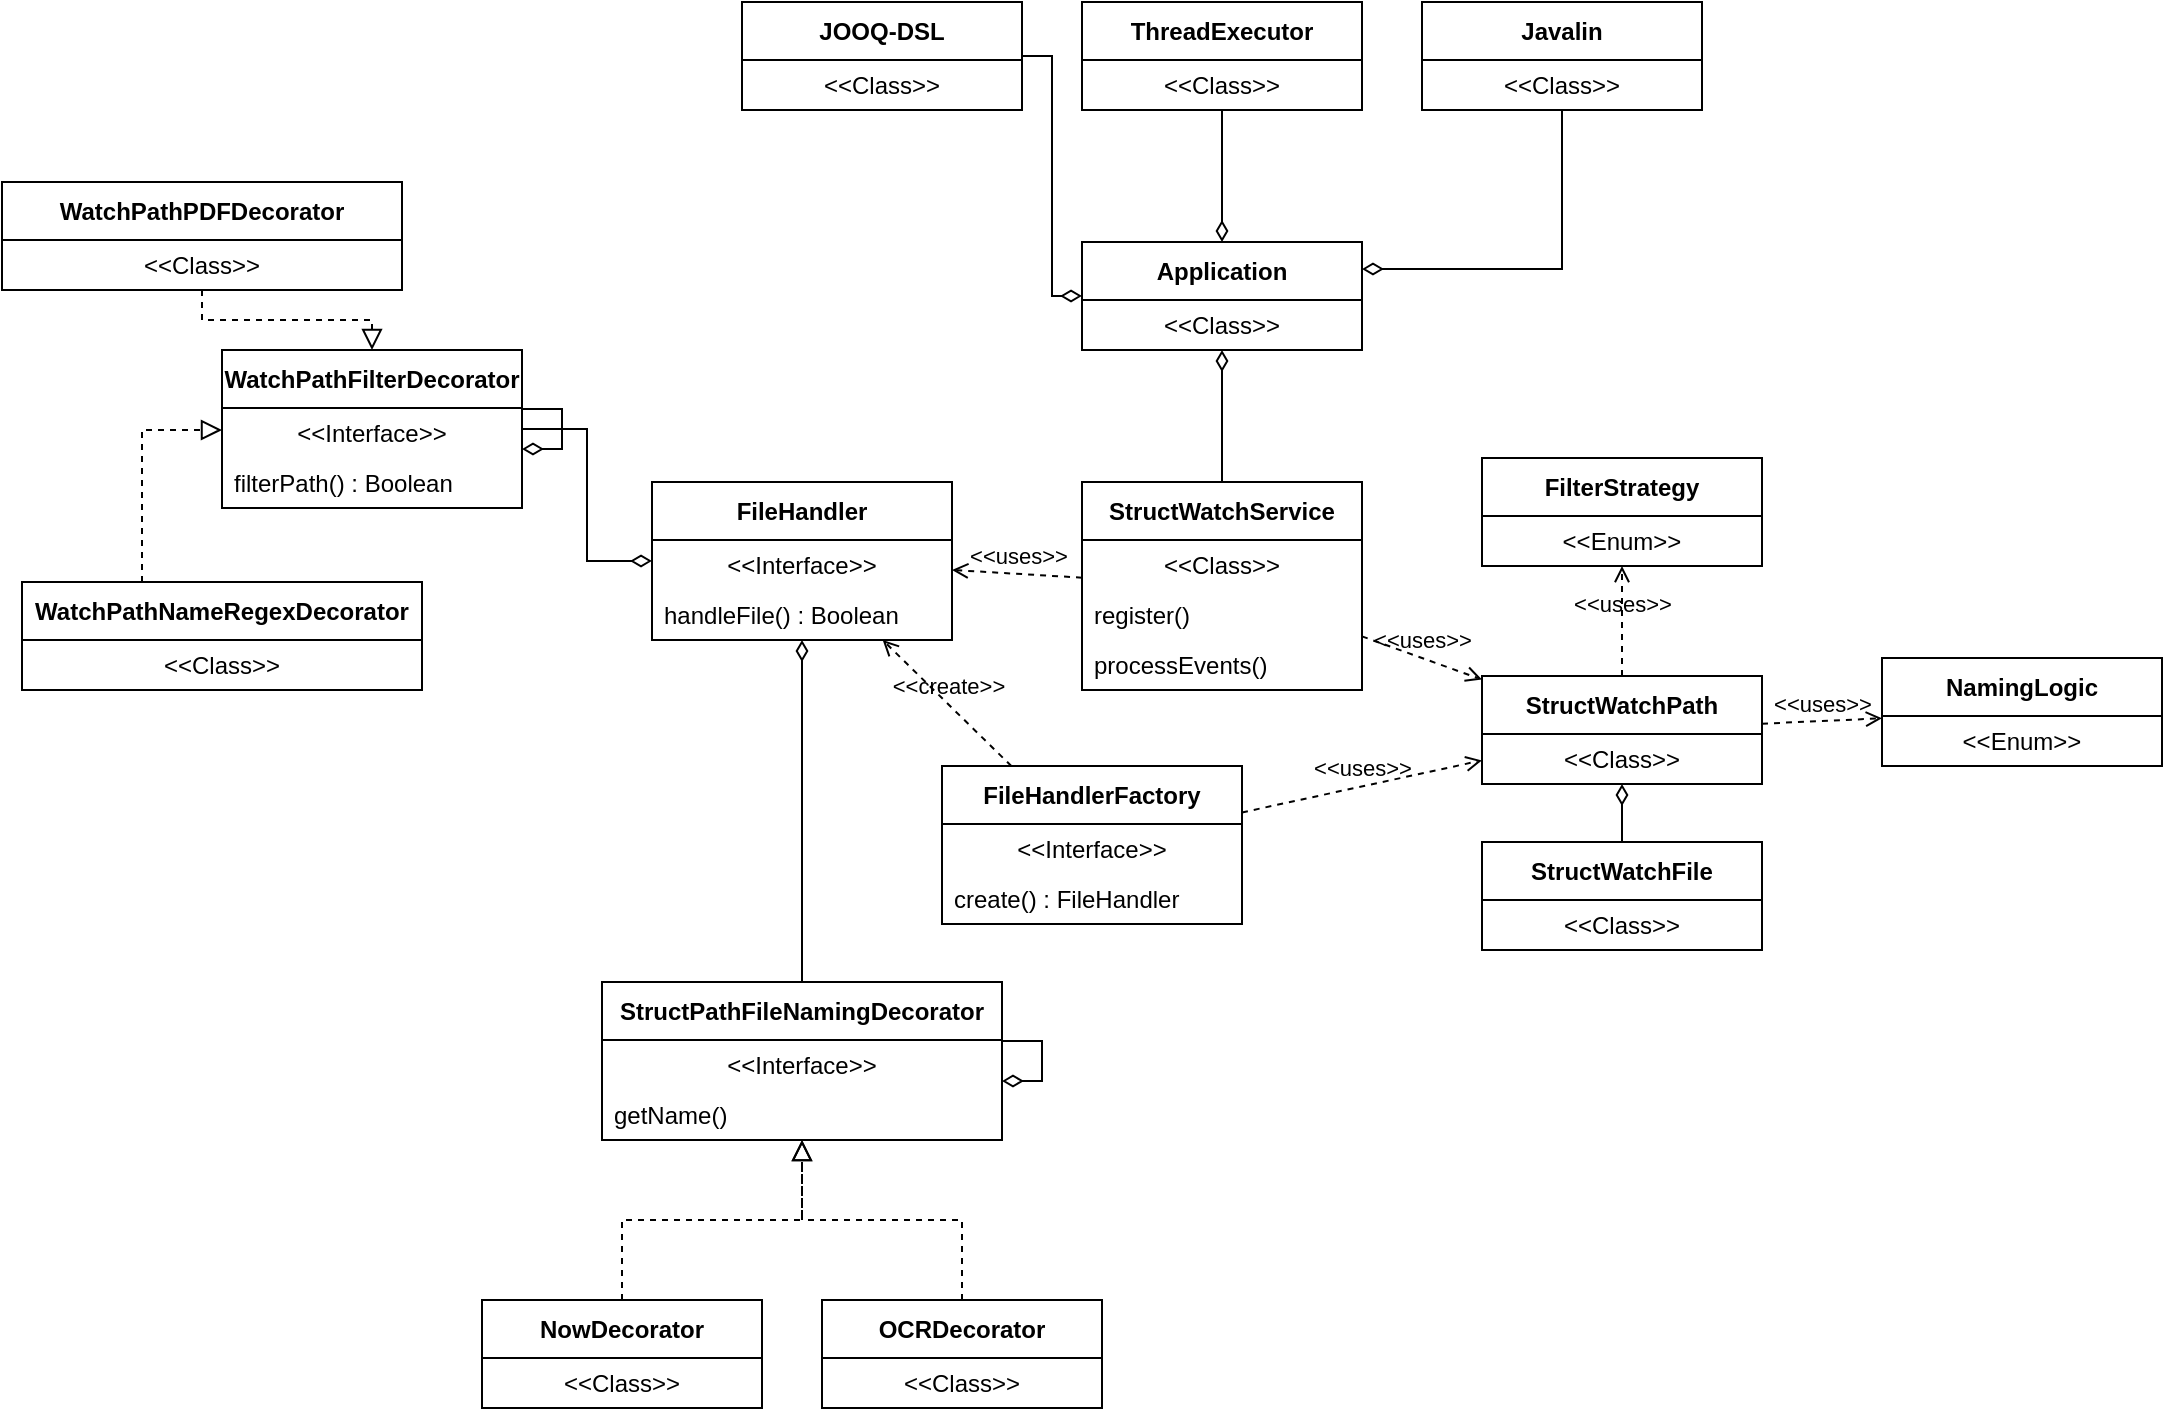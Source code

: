 <mxfile version="22.1.16" type="device">
  <diagram name="Page-1" id="IsijelYF9951GKTCWwhp">
    <mxGraphModel dx="1434" dy="773" grid="1" gridSize="10" guides="1" tooltips="1" connect="1" arrows="1" fold="1" page="1" pageScale="1" pageWidth="1100" pageHeight="850" math="0" shadow="0">
      <root>
        <mxCell id="0" />
        <mxCell id="1" parent="0" />
        <mxCell id="V_YqjlRD-bNbvMV2mWhJ-4" value="Application" style="swimlane;fontStyle=1;align=center;verticalAlign=middle;childLayout=stackLayout;horizontal=1;startSize=29;horizontalStack=0;resizeParent=1;resizeParentMax=0;resizeLast=0;collapsible=0;marginBottom=0;html=1;whiteSpace=wrap;" parent="1" vertex="1">
          <mxGeometry x="560" y="140" width="140" height="54" as="geometry" />
        </mxCell>
        <mxCell id="V_YqjlRD-bNbvMV2mWhJ-5" value="&amp;lt;&amp;lt;Class&amp;gt;&amp;gt;" style="text;html=1;strokeColor=none;fillColor=none;align=center;verticalAlign=middle;spacingLeft=4;spacingRight=4;overflow=hidden;rotatable=0;points=[[0,0.5],[1,0.5]];portConstraint=eastwest;whiteSpace=wrap;" parent="V_YqjlRD-bNbvMV2mWhJ-4" vertex="1">
          <mxGeometry y="29" width="140" height="25" as="geometry" />
        </mxCell>
        <mxCell id="V_YqjlRD-bNbvMV2mWhJ-7" value="Javalin" style="swimlane;fontStyle=1;align=center;verticalAlign=middle;childLayout=stackLayout;horizontal=1;startSize=29;horizontalStack=0;resizeParent=1;resizeParentMax=0;resizeLast=0;collapsible=0;marginBottom=0;html=1;whiteSpace=wrap;" parent="1" vertex="1">
          <mxGeometry x="730" y="20" width="140" height="54" as="geometry" />
        </mxCell>
        <mxCell id="V_YqjlRD-bNbvMV2mWhJ-8" value="&amp;lt;&amp;lt;Class&amp;gt;&amp;gt;" style="text;html=1;strokeColor=none;fillColor=none;align=center;verticalAlign=middle;spacingLeft=4;spacingRight=4;overflow=hidden;rotatable=0;points=[[0,0.5],[1,0.5]];portConstraint=eastwest;whiteSpace=wrap;" parent="V_YqjlRD-bNbvMV2mWhJ-7" vertex="1">
          <mxGeometry y="29" width="140" height="25" as="geometry" />
        </mxCell>
        <mxCell id="V_YqjlRD-bNbvMV2mWhJ-13" value="ThreadExecutor" style="swimlane;fontStyle=1;align=center;verticalAlign=middle;childLayout=stackLayout;horizontal=1;startSize=29;horizontalStack=0;resizeParent=1;resizeParentMax=0;resizeLast=0;collapsible=0;marginBottom=0;html=1;whiteSpace=wrap;" parent="1" vertex="1">
          <mxGeometry x="560" y="20" width="140" height="54" as="geometry" />
        </mxCell>
        <mxCell id="V_YqjlRD-bNbvMV2mWhJ-14" value="&amp;lt;&amp;lt;Class&amp;gt;&amp;gt;" style="text;html=1;strokeColor=none;fillColor=none;align=center;verticalAlign=middle;spacingLeft=4;spacingRight=4;overflow=hidden;rotatable=0;points=[[0,0.5],[1,0.5]];portConstraint=eastwest;whiteSpace=wrap;" parent="V_YqjlRD-bNbvMV2mWhJ-13" vertex="1">
          <mxGeometry y="29" width="140" height="25" as="geometry" />
        </mxCell>
        <mxCell id="V_YqjlRD-bNbvMV2mWhJ-16" value="JOOQ-DSL" style="swimlane;fontStyle=1;align=center;verticalAlign=middle;childLayout=stackLayout;horizontal=1;startSize=29;horizontalStack=0;resizeParent=1;resizeParentMax=0;resizeLast=0;collapsible=0;marginBottom=0;html=1;whiteSpace=wrap;" parent="1" vertex="1">
          <mxGeometry x="390" y="20" width="140" height="54" as="geometry" />
        </mxCell>
        <mxCell id="V_YqjlRD-bNbvMV2mWhJ-17" value="&amp;lt;&amp;lt;Class&amp;gt;&amp;gt;" style="text;html=1;strokeColor=none;fillColor=none;align=center;verticalAlign=middle;spacingLeft=4;spacingRight=4;overflow=hidden;rotatable=0;points=[[0,0.5],[1,0.5]];portConstraint=eastwest;whiteSpace=wrap;" parent="V_YqjlRD-bNbvMV2mWhJ-16" vertex="1">
          <mxGeometry y="29" width="140" height="25" as="geometry" />
        </mxCell>
        <mxCell id="V_YqjlRD-bNbvMV2mWhJ-19" value="StructWatchPath" style="swimlane;fontStyle=1;align=center;verticalAlign=middle;childLayout=stackLayout;horizontal=1;startSize=29;horizontalStack=0;resizeParent=1;resizeParentMax=0;resizeLast=0;collapsible=0;marginBottom=0;html=1;whiteSpace=wrap;" parent="1" vertex="1">
          <mxGeometry x="760" y="357" width="140" height="54" as="geometry" />
        </mxCell>
        <mxCell id="V_YqjlRD-bNbvMV2mWhJ-20" value="&amp;lt;&amp;lt;Class&amp;gt;&amp;gt;" style="text;html=1;strokeColor=none;fillColor=none;align=center;verticalAlign=middle;spacingLeft=4;spacingRight=4;overflow=hidden;rotatable=0;points=[[0,0.5],[1,0.5]];portConstraint=eastwest;whiteSpace=wrap;" parent="V_YqjlRD-bNbvMV2mWhJ-19" vertex="1">
          <mxGeometry y="29" width="140" height="25" as="geometry" />
        </mxCell>
        <mxCell id="V_YqjlRD-bNbvMV2mWhJ-22" value="StructWatchFile" style="swimlane;fontStyle=1;align=center;verticalAlign=middle;childLayout=stackLayout;horizontal=1;startSize=29;horizontalStack=0;resizeParent=1;resizeParentMax=0;resizeLast=0;collapsible=0;marginBottom=0;html=1;whiteSpace=wrap;" parent="1" vertex="1">
          <mxGeometry x="760" y="440" width="140" height="54" as="geometry" />
        </mxCell>
        <mxCell id="V_YqjlRD-bNbvMV2mWhJ-23" value="&amp;lt;&amp;lt;Class&amp;gt;&amp;gt;" style="text;html=1;strokeColor=none;fillColor=none;align=center;verticalAlign=middle;spacingLeft=4;spacingRight=4;overflow=hidden;rotatable=0;points=[[0,0.5],[1,0.5]];portConstraint=eastwest;whiteSpace=wrap;" parent="V_YqjlRD-bNbvMV2mWhJ-22" vertex="1">
          <mxGeometry y="29" width="140" height="25" as="geometry" />
        </mxCell>
        <mxCell id="V_YqjlRD-bNbvMV2mWhJ-25" value="FilterStrategy" style="swimlane;fontStyle=1;align=center;verticalAlign=middle;childLayout=stackLayout;horizontal=1;startSize=29;horizontalStack=0;resizeParent=1;resizeParentMax=0;resizeLast=0;collapsible=0;marginBottom=0;html=1;whiteSpace=wrap;" parent="1" vertex="1">
          <mxGeometry x="760" y="248" width="140" height="54" as="geometry" />
        </mxCell>
        <mxCell id="V_YqjlRD-bNbvMV2mWhJ-26" value="&amp;lt;&amp;lt;Enum&amp;gt;&amp;gt;" style="text;html=1;strokeColor=none;fillColor=none;align=center;verticalAlign=middle;spacingLeft=4;spacingRight=4;overflow=hidden;rotatable=0;points=[[0,0.5],[1,0.5]];portConstraint=eastwest;whiteSpace=wrap;" parent="V_YqjlRD-bNbvMV2mWhJ-25" vertex="1">
          <mxGeometry y="29" width="140" height="25" as="geometry" />
        </mxCell>
        <mxCell id="V_YqjlRD-bNbvMV2mWhJ-28" value="NamingLogic" style="swimlane;fontStyle=1;align=center;verticalAlign=middle;childLayout=stackLayout;horizontal=1;startSize=29;horizontalStack=0;resizeParent=1;resizeParentMax=0;resizeLast=0;collapsible=0;marginBottom=0;html=1;whiteSpace=wrap;" parent="1" vertex="1">
          <mxGeometry x="960" y="348" width="140" height="54" as="geometry" />
        </mxCell>
        <mxCell id="V_YqjlRD-bNbvMV2mWhJ-29" value="&amp;lt;&amp;lt;Enum&amp;gt;&amp;gt;" style="text;html=1;strokeColor=none;fillColor=none;align=center;verticalAlign=middle;spacingLeft=4;spacingRight=4;overflow=hidden;rotatable=0;points=[[0,0.5],[1,0.5]];portConstraint=eastwest;whiteSpace=wrap;" parent="V_YqjlRD-bNbvMV2mWhJ-28" vertex="1">
          <mxGeometry y="29" width="140" height="25" as="geometry" />
        </mxCell>
        <mxCell id="V_YqjlRD-bNbvMV2mWhJ-31" value="StructPathFileNamingDecorator" style="swimlane;fontStyle=1;align=center;verticalAlign=middle;childLayout=stackLayout;horizontal=1;startSize=29;horizontalStack=0;resizeParent=1;resizeParentMax=0;resizeLast=0;collapsible=0;marginBottom=0;html=1;whiteSpace=wrap;" parent="1" vertex="1">
          <mxGeometry x="320" y="510" width="200" height="79" as="geometry" />
        </mxCell>
        <mxCell id="V_YqjlRD-bNbvMV2mWhJ-32" value="&amp;lt;&amp;lt;Interface&amp;gt;&amp;gt;" style="text;html=1;strokeColor=none;fillColor=none;align=center;verticalAlign=middle;spacingLeft=4;spacingRight=4;overflow=hidden;rotatable=0;points=[[0,0.5],[1,0.5]];portConstraint=eastwest;whiteSpace=wrap;" parent="V_YqjlRD-bNbvMV2mWhJ-31" vertex="1">
          <mxGeometry y="29" width="200" height="25" as="geometry" />
        </mxCell>
        <mxCell id="V_YqjlRD-bNbvMV2mWhJ-33" value="getName()" style="text;html=1;strokeColor=none;fillColor=none;align=left;verticalAlign=middle;spacingLeft=4;spacingRight=4;overflow=hidden;rotatable=0;points=[[0,0.5],[1,0.5]];portConstraint=eastwest;whiteSpace=wrap;" parent="V_YqjlRD-bNbvMV2mWhJ-31" vertex="1">
          <mxGeometry y="54" width="200" height="25" as="geometry" />
        </mxCell>
        <mxCell id="V_YqjlRD-bNbvMV2mWhJ-34" value="WatchPathFilterDecorator" style="swimlane;fontStyle=1;align=center;verticalAlign=middle;childLayout=stackLayout;horizontal=1;startSize=29;horizontalStack=0;resizeParent=1;resizeParentMax=0;resizeLast=0;collapsible=0;marginBottom=0;html=1;whiteSpace=wrap;" parent="1" vertex="1">
          <mxGeometry x="130" y="194" width="150" height="79" as="geometry" />
        </mxCell>
        <mxCell id="V_YqjlRD-bNbvMV2mWhJ-35" value="&amp;lt;&amp;lt;Interface&amp;gt;&amp;gt;" style="text;html=1;strokeColor=none;fillColor=none;align=center;verticalAlign=middle;spacingLeft=4;spacingRight=4;overflow=hidden;rotatable=0;points=[[0,0.5],[1,0.5]];portConstraint=eastwest;whiteSpace=wrap;" parent="V_YqjlRD-bNbvMV2mWhJ-34" vertex="1">
          <mxGeometry y="29" width="150" height="25" as="geometry" />
        </mxCell>
        <mxCell id="V_YqjlRD-bNbvMV2mWhJ-36" value="filterPath() : Boolean" style="text;html=1;strokeColor=none;fillColor=none;align=left;verticalAlign=middle;spacingLeft=4;spacingRight=4;overflow=hidden;rotatable=0;points=[[0,0.5],[1,0.5]];portConstraint=eastwest;whiteSpace=wrap;" parent="V_YqjlRD-bNbvMV2mWhJ-34" vertex="1">
          <mxGeometry y="54" width="150" height="25" as="geometry" />
        </mxCell>
        <mxCell id="V_YqjlRD-bNbvMV2mWhJ-37" value="StructWatchService" style="swimlane;fontStyle=1;align=center;verticalAlign=middle;childLayout=stackLayout;horizontal=1;startSize=29;horizontalStack=0;resizeParent=1;resizeParentMax=0;resizeLast=0;collapsible=0;marginBottom=0;html=1;whiteSpace=wrap;" parent="1" vertex="1">
          <mxGeometry x="560" y="260" width="140" height="104" as="geometry" />
        </mxCell>
        <mxCell id="V_YqjlRD-bNbvMV2mWhJ-38" value="&amp;lt;&amp;lt;Class&amp;gt;&amp;gt;" style="text;html=1;strokeColor=none;fillColor=none;align=center;verticalAlign=middle;spacingLeft=4;spacingRight=4;overflow=hidden;rotatable=0;points=[[0,0.5],[1,0.5]];portConstraint=eastwest;whiteSpace=wrap;" parent="V_YqjlRD-bNbvMV2mWhJ-37" vertex="1">
          <mxGeometry y="29" width="140" height="25" as="geometry" />
        </mxCell>
        <mxCell id="V_YqjlRD-bNbvMV2mWhJ-39" value="register()" style="text;html=1;strokeColor=none;fillColor=none;align=left;verticalAlign=middle;spacingLeft=4;spacingRight=4;overflow=hidden;rotatable=0;points=[[0,0.5],[1,0.5]];portConstraint=eastwest;whiteSpace=wrap;" parent="V_YqjlRD-bNbvMV2mWhJ-37" vertex="1">
          <mxGeometry y="54" width="140" height="25" as="geometry" />
        </mxCell>
        <mxCell id="YLXVSfG43fIAbVDSXdcd-23" value="processEvents()" style="text;html=1;strokeColor=none;fillColor=none;align=left;verticalAlign=middle;spacingLeft=4;spacingRight=4;overflow=hidden;rotatable=0;points=[[0,0.5],[1,0.5]];portConstraint=eastwest;whiteSpace=wrap;" vertex="1" parent="V_YqjlRD-bNbvMV2mWhJ-37">
          <mxGeometry y="79" width="140" height="25" as="geometry" />
        </mxCell>
        <mxCell id="V_YqjlRD-bNbvMV2mWhJ-40" value="NowDecorator" style="swimlane;fontStyle=1;align=center;verticalAlign=middle;childLayout=stackLayout;horizontal=1;startSize=29;horizontalStack=0;resizeParent=1;resizeParentMax=0;resizeLast=0;collapsible=0;marginBottom=0;html=1;whiteSpace=wrap;" parent="1" vertex="1">
          <mxGeometry x="260" y="669" width="140" height="54" as="geometry" />
        </mxCell>
        <mxCell id="V_YqjlRD-bNbvMV2mWhJ-41" value="&amp;lt;&amp;lt;Class&amp;gt;&amp;gt;" style="text;html=1;strokeColor=none;fillColor=none;align=center;verticalAlign=middle;spacingLeft=4;spacingRight=4;overflow=hidden;rotatable=0;points=[[0,0.5],[1,0.5]];portConstraint=eastwest;whiteSpace=wrap;" parent="V_YqjlRD-bNbvMV2mWhJ-40" vertex="1">
          <mxGeometry y="29" width="140" height="25" as="geometry" />
        </mxCell>
        <mxCell id="V_YqjlRD-bNbvMV2mWhJ-43" value="OCRDecorator" style="swimlane;fontStyle=1;align=center;verticalAlign=middle;childLayout=stackLayout;horizontal=1;startSize=29;horizontalStack=0;resizeParent=1;resizeParentMax=0;resizeLast=0;collapsible=0;marginBottom=0;html=1;whiteSpace=wrap;" parent="1" vertex="1">
          <mxGeometry x="430" y="669" width="140" height="54" as="geometry" />
        </mxCell>
        <mxCell id="V_YqjlRD-bNbvMV2mWhJ-44" value="&amp;lt;&amp;lt;Class&amp;gt;&amp;gt;" style="text;html=1;strokeColor=none;fillColor=none;align=center;verticalAlign=middle;spacingLeft=4;spacingRight=4;overflow=hidden;rotatable=0;points=[[0,0.5],[1,0.5]];portConstraint=eastwest;whiteSpace=wrap;" parent="V_YqjlRD-bNbvMV2mWhJ-43" vertex="1">
          <mxGeometry y="29" width="140" height="25" as="geometry" />
        </mxCell>
        <mxCell id="V_YqjlRD-bNbvMV2mWhJ-52" value="WatchPathPDFDecorator" style="swimlane;fontStyle=1;align=center;verticalAlign=middle;childLayout=stackLayout;horizontal=1;startSize=29;horizontalStack=0;resizeParent=1;resizeParentMax=0;resizeLast=0;collapsible=0;marginBottom=0;html=1;whiteSpace=wrap;" parent="1" vertex="1">
          <mxGeometry x="20" y="110" width="200" height="54" as="geometry" />
        </mxCell>
        <mxCell id="V_YqjlRD-bNbvMV2mWhJ-53" value="&amp;lt;&amp;lt;Class&amp;gt;&amp;gt;" style="text;html=1;strokeColor=none;fillColor=none;align=center;verticalAlign=middle;spacingLeft=4;spacingRight=4;overflow=hidden;rotatable=0;points=[[0,0.5],[1,0.5]];portConstraint=eastwest;whiteSpace=wrap;" parent="V_YqjlRD-bNbvMV2mWhJ-52" vertex="1">
          <mxGeometry y="29" width="200" height="25" as="geometry" />
        </mxCell>
        <mxCell id="V_YqjlRD-bNbvMV2mWhJ-55" value="" style="endArrow=none;startArrow=diamondThin;endFill=0;startFill=0;html=1;verticalAlign=bottom;labelBackgroundColor=none;strokeWidth=1;startSize=8;endSize=8;rounded=0;entryX=0.5;entryY=0;entryDx=0;entryDy=0;edgeStyle=orthogonalEdgeStyle;" parent="1" edge="1" target="V_YqjlRD-bNbvMV2mWhJ-37" source="V_YqjlRD-bNbvMV2mWhJ-4">
          <mxGeometry width="160" relative="1" as="geometry">
            <mxPoint x="630" y="219" as="sourcePoint" />
            <mxPoint x="510" y="420" as="targetPoint" />
          </mxGeometry>
        </mxCell>
        <mxCell id="YLXVSfG43fIAbVDSXdcd-1" value="" style="endArrow=none;startArrow=diamondThin;endFill=0;startFill=0;html=1;verticalAlign=bottom;labelBackgroundColor=none;strokeWidth=1;startSize=8;endSize=8;rounded=0;edgeStyle=orthogonalEdgeStyle;exitX=0.5;exitY=0;exitDx=0;exitDy=0;" edge="1" parent="1" source="V_YqjlRD-bNbvMV2mWhJ-4" target="V_YqjlRD-bNbvMV2mWhJ-13">
          <mxGeometry width="160" relative="1" as="geometry">
            <mxPoint x="640" y="204" as="sourcePoint" />
            <mxPoint x="640" y="270" as="targetPoint" />
          </mxGeometry>
        </mxCell>
        <mxCell id="YLXVSfG43fIAbVDSXdcd-2" value="" style="endArrow=diamondThin;startArrow=none;endFill=0;startFill=0;html=1;verticalAlign=bottom;labelBackgroundColor=none;strokeWidth=1;startSize=8;endSize=8;rounded=0;edgeStyle=orthogonalEdgeStyle;entryX=0;entryY=0.5;entryDx=0;entryDy=0;" edge="1" parent="1" source="V_YqjlRD-bNbvMV2mWhJ-16" target="V_YqjlRD-bNbvMV2mWhJ-4">
          <mxGeometry width="160" relative="1" as="geometry">
            <mxPoint x="640" y="150" as="sourcePoint" />
            <mxPoint x="440" y="160" as="targetPoint" />
          </mxGeometry>
        </mxCell>
        <mxCell id="YLXVSfG43fIAbVDSXdcd-3" value="" style="endArrow=none;startArrow=diamondThin;endFill=0;startFill=0;html=1;verticalAlign=bottom;labelBackgroundColor=none;strokeWidth=1;startSize=8;endSize=8;rounded=0;edgeStyle=orthogonalEdgeStyle;exitX=1;exitY=0.25;exitDx=0;exitDy=0;" edge="1" parent="1" source="V_YqjlRD-bNbvMV2mWhJ-4" target="V_YqjlRD-bNbvMV2mWhJ-7">
          <mxGeometry width="160" relative="1" as="geometry">
            <mxPoint x="540" y="70" as="sourcePoint" />
            <mxPoint x="570" y="177" as="targetPoint" />
          </mxGeometry>
        </mxCell>
        <mxCell id="YLXVSfG43fIAbVDSXdcd-6" value="WatchPathNameRegexDecorator" style="swimlane;fontStyle=1;align=center;verticalAlign=middle;childLayout=stackLayout;horizontal=1;startSize=29;horizontalStack=0;resizeParent=1;resizeParentMax=0;resizeLast=0;collapsible=0;marginBottom=0;html=1;whiteSpace=wrap;" vertex="1" parent="1">
          <mxGeometry x="30" y="310" width="200" height="54" as="geometry" />
        </mxCell>
        <mxCell id="YLXVSfG43fIAbVDSXdcd-7" value="&amp;lt;&amp;lt;Class&amp;gt;&amp;gt;" style="text;html=1;strokeColor=none;fillColor=none;align=center;verticalAlign=middle;spacingLeft=4;spacingRight=4;overflow=hidden;rotatable=0;points=[[0,0.5],[1,0.5]];portConstraint=eastwest;whiteSpace=wrap;" vertex="1" parent="YLXVSfG43fIAbVDSXdcd-6">
          <mxGeometry y="29" width="200" height="25" as="geometry" />
        </mxCell>
        <mxCell id="YLXVSfG43fIAbVDSXdcd-9" value="" style="endArrow=block;startArrow=none;endFill=0;startFill=0;endSize=8;html=1;verticalAlign=bottom;dashed=1;labelBackgroundColor=none;rounded=0;edgeStyle=orthogonalEdgeStyle;" edge="1" parent="1" source="YLXVSfG43fIAbVDSXdcd-6" target="V_YqjlRD-bNbvMV2mWhJ-34">
          <mxGeometry width="160" relative="1" as="geometry">
            <mxPoint x="70" y="384" as="sourcePoint" />
            <mxPoint x="130" y="234" as="targetPoint" />
            <Array as="points">
              <mxPoint x="90" y="234" />
            </Array>
          </mxGeometry>
        </mxCell>
        <mxCell id="YLXVSfG43fIAbVDSXdcd-10" value="" style="endArrow=block;startArrow=none;endFill=0;startFill=0;endSize=8;html=1;verticalAlign=bottom;dashed=1;labelBackgroundColor=none;rounded=0;edgeStyle=orthogonalEdgeStyle;" edge="1" parent="1" source="V_YqjlRD-bNbvMV2mWhJ-52" target="V_YqjlRD-bNbvMV2mWhJ-34">
          <mxGeometry width="160" relative="1" as="geometry">
            <mxPoint x="60" y="288" as="sourcePoint" />
            <mxPoint x="140" y="281" as="targetPoint" />
          </mxGeometry>
        </mxCell>
        <mxCell id="YLXVSfG43fIAbVDSXdcd-13" value="" style="endArrow=none;startArrow=diamondThin;endFill=0;startFill=0;html=1;verticalAlign=bottom;labelBackgroundColor=none;strokeWidth=1;startSize=8;endSize=8;rounded=0;edgeStyle=orthogonalEdgeStyle;" edge="1" parent="1" source="V_YqjlRD-bNbvMV2mWhJ-19" target="V_YqjlRD-bNbvMV2mWhJ-22">
          <mxGeometry width="160" relative="1" as="geometry">
            <mxPoint x="640" y="204" as="sourcePoint" />
            <mxPoint x="640" y="270" as="targetPoint" />
          </mxGeometry>
        </mxCell>
        <mxCell id="YLXVSfG43fIAbVDSXdcd-19" value="" style="endArrow=block;startArrow=none;endFill=0;startFill=0;endSize=8;html=1;verticalAlign=bottom;dashed=1;labelBackgroundColor=none;rounded=0;edgeStyle=orthogonalEdgeStyle;" edge="1" parent="1" source="V_YqjlRD-bNbvMV2mWhJ-40" target="V_YqjlRD-bNbvMV2mWhJ-31">
          <mxGeometry width="160" relative="1" as="geometry">
            <mxPoint x="410" y="284" as="sourcePoint" />
            <mxPoint x="490" y="350" as="targetPoint" />
          </mxGeometry>
        </mxCell>
        <mxCell id="YLXVSfG43fIAbVDSXdcd-24" value="FileHandler" style="swimlane;fontStyle=1;align=center;verticalAlign=middle;childLayout=stackLayout;horizontal=1;startSize=29;horizontalStack=0;resizeParent=1;resizeParentMax=0;resizeLast=0;collapsible=0;marginBottom=0;html=1;whiteSpace=wrap;" vertex="1" parent="1">
          <mxGeometry x="345" y="260" width="150" height="79" as="geometry" />
        </mxCell>
        <mxCell id="YLXVSfG43fIAbVDSXdcd-25" value="&amp;lt;&amp;lt;Interface&amp;gt;&amp;gt;" style="text;html=1;strokeColor=none;fillColor=none;align=center;verticalAlign=middle;spacingLeft=4;spacingRight=4;overflow=hidden;rotatable=0;points=[[0,0.5],[1,0.5]];portConstraint=eastwest;whiteSpace=wrap;" vertex="1" parent="YLXVSfG43fIAbVDSXdcd-24">
          <mxGeometry y="29" width="150" height="25" as="geometry" />
        </mxCell>
        <mxCell id="YLXVSfG43fIAbVDSXdcd-26" value="handleFile() : Boolean" style="text;html=1;strokeColor=none;fillColor=none;align=left;verticalAlign=middle;spacingLeft=4;spacingRight=4;overflow=hidden;rotatable=0;points=[[0,0.5],[1,0.5]];portConstraint=eastwest;whiteSpace=wrap;" vertex="1" parent="YLXVSfG43fIAbVDSXdcd-24">
          <mxGeometry y="54" width="150" height="25" as="geometry" />
        </mxCell>
        <mxCell id="YLXVSfG43fIAbVDSXdcd-30" value="" style="endArrow=diamondThin;startArrow=none;endFill=0;startFill=0;html=1;verticalAlign=bottom;labelBackgroundColor=none;strokeWidth=1;startSize=8;endSize=8;rounded=0;edgeStyle=orthogonalEdgeStyle;" edge="1" parent="1" source="V_YqjlRD-bNbvMV2mWhJ-34" target="YLXVSfG43fIAbVDSXdcd-24">
          <mxGeometry width="160" relative="1" as="geometry">
            <mxPoint x="280" y="58" as="sourcePoint" />
            <mxPoint x="-20" y="208" as="targetPoint" />
          </mxGeometry>
        </mxCell>
        <mxCell id="YLXVSfG43fIAbVDSXdcd-31" value="" style="endArrow=diamondThin;startArrow=none;endFill=0;startFill=0;html=1;verticalAlign=bottom;labelBackgroundColor=none;strokeWidth=1;startSize=8;endSize=8;rounded=0;edgeStyle=orthogonalEdgeStyle;" edge="1" parent="1" source="V_YqjlRD-bNbvMV2mWhJ-31" target="YLXVSfG43fIAbVDSXdcd-24">
          <mxGeometry width="160" relative="1" as="geometry">
            <mxPoint x="100" y="458" as="sourcePoint" />
            <mxPoint x="-130" y="398" as="targetPoint" />
          </mxGeometry>
        </mxCell>
        <mxCell id="YLXVSfG43fIAbVDSXdcd-32" value="FileHandlerFactory" style="swimlane;fontStyle=1;align=center;verticalAlign=middle;childLayout=stackLayout;horizontal=1;startSize=29;horizontalStack=0;resizeParent=1;resizeParentMax=0;resizeLast=0;collapsible=0;marginBottom=0;html=1;whiteSpace=wrap;" vertex="1" parent="1">
          <mxGeometry x="490" y="402" width="150" height="79" as="geometry" />
        </mxCell>
        <mxCell id="YLXVSfG43fIAbVDSXdcd-33" value="&amp;lt;&amp;lt;Interface&amp;gt;&amp;gt;" style="text;html=1;strokeColor=none;fillColor=none;align=center;verticalAlign=middle;spacingLeft=4;spacingRight=4;overflow=hidden;rotatable=0;points=[[0,0.5],[1,0.5]];portConstraint=eastwest;whiteSpace=wrap;" vertex="1" parent="YLXVSfG43fIAbVDSXdcd-32">
          <mxGeometry y="29" width="150" height="25" as="geometry" />
        </mxCell>
        <mxCell id="YLXVSfG43fIAbVDSXdcd-34" value="create() : FileHandler" style="text;html=1;strokeColor=none;fillColor=none;align=left;verticalAlign=middle;spacingLeft=4;spacingRight=4;overflow=hidden;rotatable=0;points=[[0,0.5],[1,0.5]];portConstraint=eastwest;whiteSpace=wrap;" vertex="1" parent="YLXVSfG43fIAbVDSXdcd-32">
          <mxGeometry y="54" width="150" height="25" as="geometry" />
        </mxCell>
        <mxCell id="YLXVSfG43fIAbVDSXdcd-45" value="" style="endArrow=diamondThin;startArrow=none;endFill=0;startFill=0;html=1;verticalAlign=bottom;labelBackgroundColor=none;strokeWidth=1;startSize=8;endSize=8;rounded=0;edgeStyle=orthogonalEdgeStyle;" edge="1" parent="1" source="V_YqjlRD-bNbvMV2mWhJ-34" target="V_YqjlRD-bNbvMV2mWhJ-34">
          <mxGeometry width="160" relative="1" as="geometry">
            <mxPoint x="290" y="274" as="sourcePoint" />
            <mxPoint x="650" y="238" as="targetPoint" />
          </mxGeometry>
        </mxCell>
        <mxCell id="YLXVSfG43fIAbVDSXdcd-46" value="" style="endArrow=diamondThin;startArrow=none;endFill=0;startFill=0;html=1;verticalAlign=bottom;labelBackgroundColor=none;strokeWidth=1;startSize=8;endSize=8;rounded=0;edgeStyle=orthogonalEdgeStyle;" edge="1" parent="1" source="V_YqjlRD-bNbvMV2mWhJ-31" target="V_YqjlRD-bNbvMV2mWhJ-31">
          <mxGeometry width="160" relative="1" as="geometry">
            <mxPoint x="160" y="392" as="sourcePoint" />
            <mxPoint x="160" y="412" as="targetPoint" />
          </mxGeometry>
        </mxCell>
        <mxCell id="YLXVSfG43fIAbVDSXdcd-47" value="" style="endArrow=block;startArrow=none;endFill=0;startFill=0;endSize=8;html=1;verticalAlign=bottom;dashed=1;labelBackgroundColor=none;rounded=0;edgeStyle=orthogonalEdgeStyle;" edge="1" parent="1" source="V_YqjlRD-bNbvMV2mWhJ-43" target="V_YqjlRD-bNbvMV2mWhJ-31">
          <mxGeometry width="160" relative="1" as="geometry">
            <mxPoint x="340" y="679" as="sourcePoint" />
            <mxPoint x="430" y="599" as="targetPoint" />
          </mxGeometry>
        </mxCell>
        <mxCell id="YLXVSfG43fIAbVDSXdcd-48" value="&amp;lt;&amp;lt;uses&amp;gt;&amp;gt;" style="endArrow=open;html=1;rounded=0;align=center;verticalAlign=bottom;dashed=1;endFill=0;labelBackgroundColor=none;" edge="1" parent="1" source="V_YqjlRD-bNbvMV2mWhJ-37" target="V_YqjlRD-bNbvMV2mWhJ-19">
          <mxGeometry relative="1" as="geometry">
            <mxPoint x="590" y="570" as="sourcePoint" />
            <mxPoint x="750" y="570" as="targetPoint" />
          </mxGeometry>
        </mxCell>
        <mxCell id="YLXVSfG43fIAbVDSXdcd-50" value="&amp;lt;&amp;lt;uses&amp;gt;&amp;gt;" style="endArrow=open;html=1;rounded=0;align=center;verticalAlign=bottom;dashed=1;endFill=0;labelBackgroundColor=none;" edge="1" parent="1" source="YLXVSfG43fIAbVDSXdcd-32" target="V_YqjlRD-bNbvMV2mWhJ-19">
          <mxGeometry relative="1" as="geometry">
            <mxPoint x="710" y="347" as="sourcePoint" />
            <mxPoint x="770" y="369" as="targetPoint" />
          </mxGeometry>
        </mxCell>
        <mxCell id="YLXVSfG43fIAbVDSXdcd-51" value="&amp;lt;&amp;lt;uses&amp;gt;&amp;gt;" style="endArrow=open;html=1;rounded=0;align=center;verticalAlign=bottom;dashed=1;endFill=0;labelBackgroundColor=none;" edge="1" parent="1" source="V_YqjlRD-bNbvMV2mWhJ-19" target="V_YqjlRD-bNbvMV2mWhJ-28">
          <mxGeometry relative="1" as="geometry">
            <mxPoint x="610" y="434" as="sourcePoint" />
            <mxPoint x="830" y="300" as="targetPoint" />
          </mxGeometry>
        </mxCell>
        <mxCell id="YLXVSfG43fIAbVDSXdcd-52" value="&amp;lt;&amp;lt;uses&amp;gt;&amp;gt;" style="endArrow=open;html=1;rounded=0;align=center;verticalAlign=bottom;dashed=1;endFill=0;labelBackgroundColor=none;" edge="1" parent="1" source="V_YqjlRD-bNbvMV2mWhJ-19" target="V_YqjlRD-bNbvMV2mWhJ-25">
          <mxGeometry relative="1" as="geometry">
            <mxPoint x="910" y="377" as="sourcePoint" />
            <mxPoint x="930" y="372" as="targetPoint" />
          </mxGeometry>
        </mxCell>
        <mxCell id="YLXVSfG43fIAbVDSXdcd-53" value="&amp;lt;&amp;lt;create&amp;gt;&amp;gt;" style="endArrow=open;html=1;rounded=0;align=center;verticalAlign=bottom;dashed=1;endFill=0;labelBackgroundColor=none;" edge="1" parent="1" source="YLXVSfG43fIAbVDSXdcd-32" target="YLXVSfG43fIAbVDSXdcd-24">
          <mxGeometry relative="1" as="geometry">
            <mxPoint x="610" y="528" as="sourcePoint" />
            <mxPoint x="770" y="500" as="targetPoint" />
          </mxGeometry>
        </mxCell>
        <mxCell id="YLXVSfG43fIAbVDSXdcd-54" value="&amp;lt;&amp;lt;uses&amp;gt;&amp;gt;" style="endArrow=open;html=1;rounded=0;align=center;verticalAlign=bottom;dashed=1;endFill=0;labelBackgroundColor=none;" edge="1" parent="1" source="V_YqjlRD-bNbvMV2mWhJ-37" target="YLXVSfG43fIAbVDSXdcd-24">
          <mxGeometry relative="1" as="geometry">
            <mxPoint x="710" y="347" as="sourcePoint" />
            <mxPoint x="770" y="369" as="targetPoint" />
          </mxGeometry>
        </mxCell>
      </root>
    </mxGraphModel>
  </diagram>
</mxfile>
